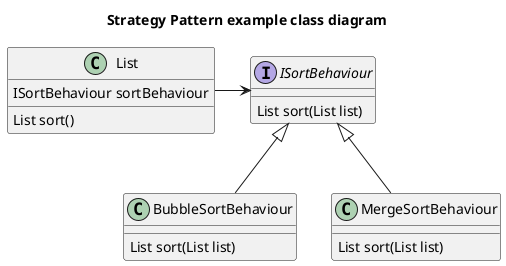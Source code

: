@startuml Strategy Pattern example class diagram
title Strategy Pattern example class diagram
class List {
    ISortBehaviour sortBehaviour
    List sort()
}

interface ISortBehaviour {
    List sort(List list)
}

class BubbleSortBehaviour {
    List sort(List list)
}

class MergeSortBehaviour {
    List sort(List list)
}

List -> ISortBehaviour
ISortBehaviour <|-- BubbleSortBehaviour
ISortBehaviour <|-- MergeSortBehaviour
@enduml